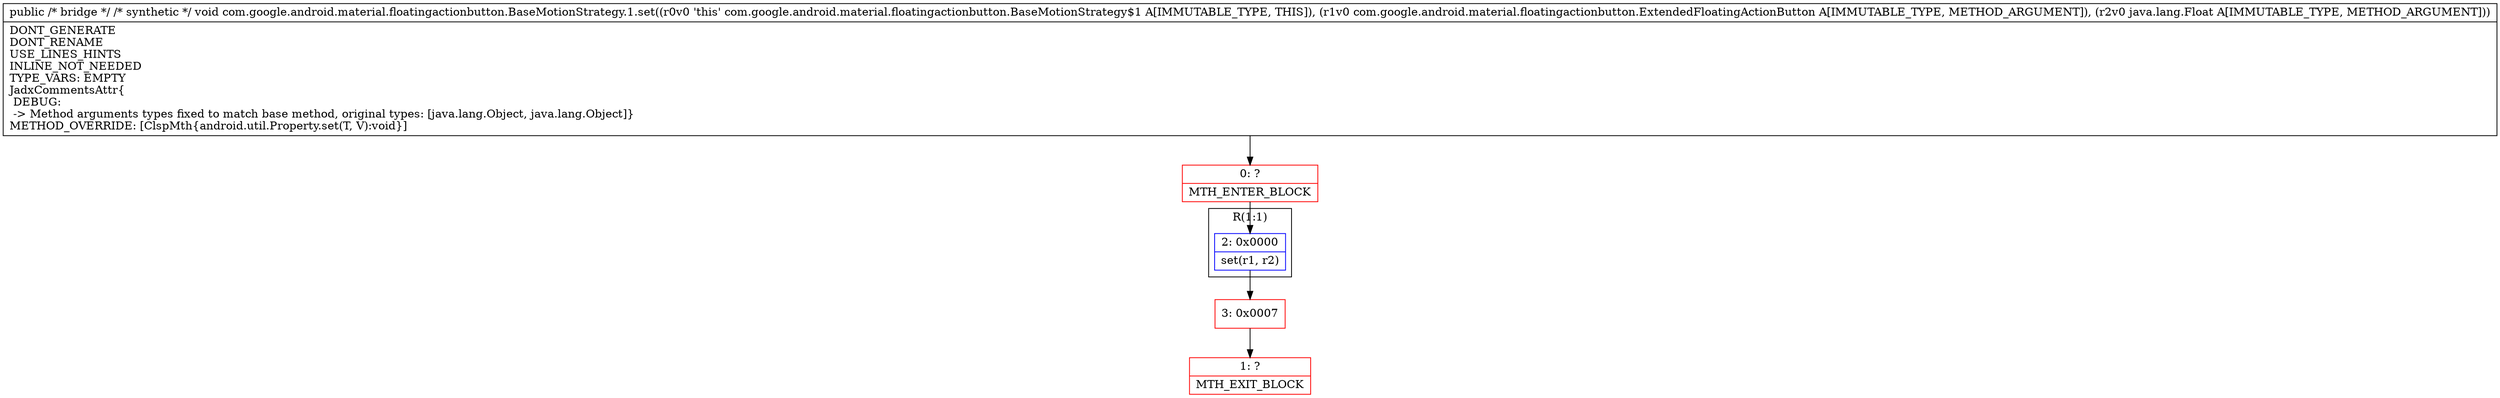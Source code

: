 digraph "CFG forcom.google.android.material.floatingactionbutton.BaseMotionStrategy.1.set(Ljava\/lang\/Object;Ljava\/lang\/Object;)V" {
subgraph cluster_Region_95687147 {
label = "R(1:1)";
node [shape=record,color=blue];
Node_2 [shape=record,label="{2\:\ 0x0000|set(r1, r2)\l}"];
}
Node_0 [shape=record,color=red,label="{0\:\ ?|MTH_ENTER_BLOCK\l}"];
Node_3 [shape=record,color=red,label="{3\:\ 0x0007}"];
Node_1 [shape=record,color=red,label="{1\:\ ?|MTH_EXIT_BLOCK\l}"];
MethodNode[shape=record,label="{public \/* bridge *\/ \/* synthetic *\/ void com.google.android.material.floatingactionbutton.BaseMotionStrategy.1.set((r0v0 'this' com.google.android.material.floatingactionbutton.BaseMotionStrategy$1 A[IMMUTABLE_TYPE, THIS]), (r1v0 com.google.android.material.floatingactionbutton.ExtendedFloatingActionButton A[IMMUTABLE_TYPE, METHOD_ARGUMENT]), (r2v0 java.lang.Float A[IMMUTABLE_TYPE, METHOD_ARGUMENT]))  | DONT_GENERATE\lDONT_RENAME\lUSE_LINES_HINTS\lINLINE_NOT_NEEDED\lTYPE_VARS: EMPTY\lJadxCommentsAttr\{\l DEBUG: \l \-\> Method arguments types fixed to match base method, original types: [java.lang.Object, java.lang.Object]\}\lMETHOD_OVERRIDE: [ClspMth\{android.util.Property.set(T, V):void\}]\l}"];
MethodNode -> Node_0;Node_2 -> Node_3;
Node_0 -> Node_2;
Node_3 -> Node_1;
}


